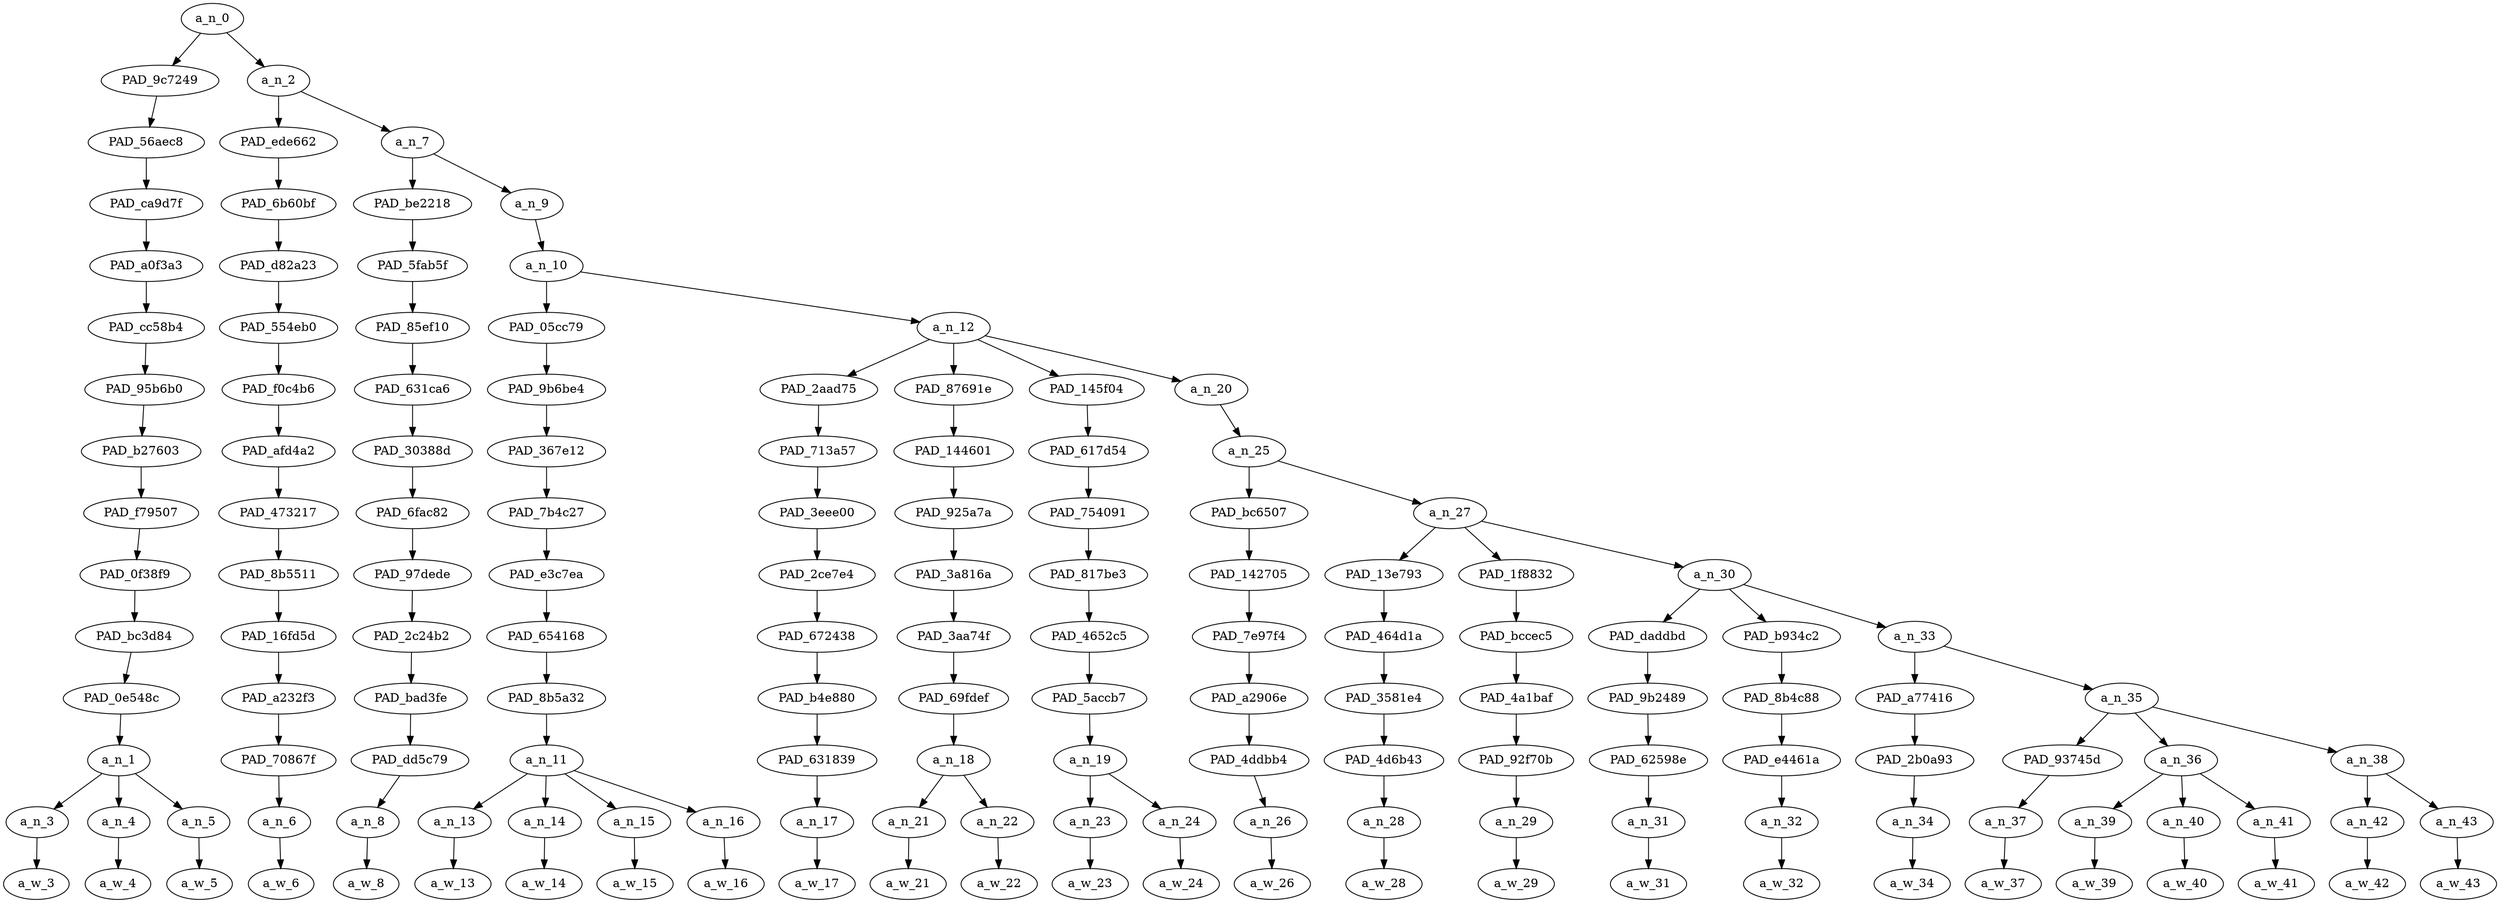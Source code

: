 strict digraph "" {
	a_n_0	[div_dir=1,
		index=0,
		level=14,
		pos="2.894892939814815,14!",
		text_span="[0, 1, 2, 3, 4, 5, 6, 7, 8, 9, 10, 11, 12, 13, 14, 15, 16, 17, 18, 19, 20, 21, 22, 23, 24, 25]",
		value=1.00000001];
	PAD_9c7249	[div_dir=1,
		index=0,
		level=13,
		pos="1.0,13!",
		text_span="[0, 1, 2]",
		value=0.13379595];
	a_n_0 -> PAD_9c7249;
	a_n_2	[div_dir=1,
		index=1,
		level=13,
		pos="4.78978587962963,13!",
		text_span="[3, 4, 5, 6, 7, 8, 9, 10, 11, 12, 13, 14, 15, 16, 17, 18, 19, 20, 21, 22, 23, 24, 25]",
		value=0.86538414];
	a_n_0 -> a_n_2;
	PAD_56aec8	[div_dir=1,
		index=0,
		level=12,
		pos="1.0,12!",
		text_span="[0, 1, 2]",
		value=0.13379595];
	PAD_9c7249 -> PAD_56aec8;
	PAD_ca9d7f	[div_dir=1,
		index=0,
		level=11,
		pos="1.0,11!",
		text_span="[0, 1, 2]",
		value=0.13379595];
	PAD_56aec8 -> PAD_ca9d7f;
	PAD_a0f3a3	[div_dir=1,
		index=0,
		level=10,
		pos="1.0,10!",
		text_span="[0, 1, 2]",
		value=0.13379595];
	PAD_ca9d7f -> PAD_a0f3a3;
	PAD_cc58b4	[div_dir=1,
		index=0,
		level=9,
		pos="1.0,9!",
		text_span="[0, 1, 2]",
		value=0.13379595];
	PAD_a0f3a3 -> PAD_cc58b4;
	PAD_95b6b0	[div_dir=1,
		index=0,
		level=8,
		pos="1.0,8!",
		text_span="[0, 1, 2]",
		value=0.13379595];
	PAD_cc58b4 -> PAD_95b6b0;
	PAD_b27603	[div_dir=1,
		index=0,
		level=7,
		pos="1.0,7!",
		text_span="[0, 1, 2]",
		value=0.13379595];
	PAD_95b6b0 -> PAD_b27603;
	PAD_f79507	[div_dir=1,
		index=0,
		level=6,
		pos="1.0,6!",
		text_span="[0, 1, 2]",
		value=0.13379595];
	PAD_b27603 -> PAD_f79507;
	PAD_0f38f9	[div_dir=1,
		index=0,
		level=5,
		pos="1.0,5!",
		text_span="[0, 1, 2]",
		value=0.13379595];
	PAD_f79507 -> PAD_0f38f9;
	PAD_bc3d84	[div_dir=1,
		index=0,
		level=4,
		pos="1.0,4!",
		text_span="[0, 1, 2]",
		value=0.13379595];
	PAD_0f38f9 -> PAD_bc3d84;
	PAD_0e548c	[div_dir=1,
		index=0,
		level=3,
		pos="1.0,3!",
		text_span="[0, 1, 2]",
		value=0.13379595];
	PAD_bc3d84 -> PAD_0e548c;
	a_n_1	[div_dir=1,
		index=0,
		level=2,
		pos="1.0,2!",
		text_span="[0, 1, 2]",
		value=0.13379595];
	PAD_0e548c -> a_n_1;
	a_n_3	[div_dir=1,
		index=0,
		level=1,
		pos="0.0,1!",
		text_span="[0]",
		value=0.02942386];
	a_n_1 -> a_n_3;
	a_n_4	[div_dir=1,
		index=1,
		level=1,
		pos="1.0,1!",
		text_span="[1]",
		value=0.06746354];
	a_n_1 -> a_n_4;
	a_n_5	[div_dir=1,
		index=2,
		level=1,
		pos="2.0,1!",
		text_span="[2]",
		value=0.03665301];
	a_n_1 -> a_n_5;
	a_w_3	[div_dir=0,
		index=0,
		level=0,
		pos="0,0!",
		text_span="[0]",
		value=only];
	a_n_3 -> a_w_3;
	a_w_4	[div_dir=0,
		index=1,
		level=0,
		pos="1,0!",
		text_span="[1]",
		value=boer];
	a_n_4 -> a_w_4;
	a_w_5	[div_dir=0,
		index=2,
		level=0,
		pos="2,0!",
		text_span="[2]",
		value=farmers];
	a_n_5 -> a_w_5;
	PAD_ede662	[div_dir=1,
		index=1,
		level=12,
		pos="3.0,12!",
		text_span="[3]",
		value=0.02694982];
	a_n_2 -> PAD_ede662;
	a_n_7	[div_dir=1,
		index=2,
		level=12,
		pos="6.5795717592592595,12!",
		text_span="[4, 5, 6, 7, 8, 9, 10, 11, 12, 13, 14, 15, 16, 17, 18, 19, 20, 21, 22, 23, 24, 25]",
		value=0.83765518];
	a_n_2 -> a_n_7;
	PAD_6b60bf	[div_dir=1,
		index=1,
		level=11,
		pos="3.0,11!",
		text_span="[3]",
		value=0.02694982];
	PAD_ede662 -> PAD_6b60bf;
	PAD_d82a23	[div_dir=1,
		index=1,
		level=10,
		pos="3.0,10!",
		text_span="[3]",
		value=0.02694982];
	PAD_6b60bf -> PAD_d82a23;
	PAD_554eb0	[div_dir=1,
		index=1,
		level=9,
		pos="3.0,9!",
		text_span="[3]",
		value=0.02694982];
	PAD_d82a23 -> PAD_554eb0;
	PAD_f0c4b6	[div_dir=1,
		index=1,
		level=8,
		pos="3.0,8!",
		text_span="[3]",
		value=0.02694982];
	PAD_554eb0 -> PAD_f0c4b6;
	PAD_afd4a2	[div_dir=1,
		index=1,
		level=7,
		pos="3.0,7!",
		text_span="[3]",
		value=0.02694982];
	PAD_f0c4b6 -> PAD_afd4a2;
	PAD_473217	[div_dir=1,
		index=1,
		level=6,
		pos="3.0,6!",
		text_span="[3]",
		value=0.02694982];
	PAD_afd4a2 -> PAD_473217;
	PAD_8b5511	[div_dir=1,
		index=1,
		level=5,
		pos="3.0,5!",
		text_span="[3]",
		value=0.02694982];
	PAD_473217 -> PAD_8b5511;
	PAD_16fd5d	[div_dir=1,
		index=1,
		level=4,
		pos="3.0,4!",
		text_span="[3]",
		value=0.02694982];
	PAD_8b5511 -> PAD_16fd5d;
	PAD_a232f3	[div_dir=1,
		index=1,
		level=3,
		pos="3.0,3!",
		text_span="[3]",
		value=0.02694982];
	PAD_16fd5d -> PAD_a232f3;
	PAD_70867f	[div_dir=1,
		index=1,
		level=2,
		pos="3.0,2!",
		text_span="[3]",
		value=0.02694982];
	PAD_a232f3 -> PAD_70867f;
	a_n_6	[div_dir=1,
		index=3,
		level=1,
		pos="3.0,1!",
		text_span="[3]",
		value=0.02694982];
	PAD_70867f -> a_n_6;
	a_w_6	[div_dir=0,
		index=3,
		level=0,
		pos="3,0!",
		text_span="[3]",
		value=are];
	a_n_6 -> a_w_6;
	PAD_be2218	[div_dir=1,
		index=2,
		level=11,
		pos="4.0,11!",
		text_span="[4]",
		value=0.03116744];
	a_n_7 -> PAD_be2218;
	a_n_9	[div_dir=1,
		index=3,
		level=11,
		pos="9.159143518518519,11!",
		text_span="[5, 6, 7, 8, 9, 10, 11, 12, 13, 14, 15, 16, 17, 18, 19, 20, 21, 22, 23, 24, 25]",
		value=0.80571782];
	a_n_7 -> a_n_9;
	PAD_5fab5f	[div_dir=1,
		index=2,
		level=10,
		pos="4.0,10!",
		text_span="[4]",
		value=0.03116744];
	PAD_be2218 -> PAD_5fab5f;
	PAD_85ef10	[div_dir=1,
		index=2,
		level=9,
		pos="4.0,9!",
		text_span="[4]",
		value=0.03116744];
	PAD_5fab5f -> PAD_85ef10;
	PAD_631ca6	[div_dir=1,
		index=2,
		level=8,
		pos="4.0,8!",
		text_span="[4]",
		value=0.03116744];
	PAD_85ef10 -> PAD_631ca6;
	PAD_30388d	[div_dir=1,
		index=2,
		level=7,
		pos="4.0,7!",
		text_span="[4]",
		value=0.03116744];
	PAD_631ca6 -> PAD_30388d;
	PAD_6fac82	[div_dir=1,
		index=2,
		level=6,
		pos="4.0,6!",
		text_span="[4]",
		value=0.03116744];
	PAD_30388d -> PAD_6fac82;
	PAD_97dede	[div_dir=1,
		index=2,
		level=5,
		pos="4.0,5!",
		text_span="[4]",
		value=0.03116744];
	PAD_6fac82 -> PAD_97dede;
	PAD_2c24b2	[div_dir=1,
		index=2,
		level=4,
		pos="4.0,4!",
		text_span="[4]",
		value=0.03116744];
	PAD_97dede -> PAD_2c24b2;
	PAD_bad3fe	[div_dir=1,
		index=2,
		level=3,
		pos="4.0,3!",
		text_span="[4]",
		value=0.03116744];
	PAD_2c24b2 -> PAD_bad3fe;
	PAD_dd5c79	[div_dir=1,
		index=2,
		level=2,
		pos="4.0,2!",
		text_span="[4]",
		value=0.03116744];
	PAD_bad3fe -> PAD_dd5c79;
	a_n_8	[div_dir=1,
		index=4,
		level=1,
		pos="4.0,1!",
		text_span="[4]",
		value=0.03116744];
	PAD_dd5c79 -> a_n_8;
	a_w_8	[div_dir=0,
		index=4,
		level=0,
		pos="4,0!",
		text_span="[4]",
		value=welcome];
	a_n_8 -> a_w_8;
	a_n_10	[div_dir=1,
		index=3,
		level=10,
		pos="9.159143518518519,10!",
		text_span="[5, 6, 7, 8, 9, 10, 11, 12, 13, 14, 15, 16, 17, 18, 19, 20, 21, 22, 23, 24, 25]",
		value=0.80493059];
	a_n_9 -> a_n_10;
	PAD_05cc79	[div_dir=1,
		index=3,
		level=9,
		pos="6.5,9!",
		text_span="[5, 6, 7, 8]",
		value=0.12698869];
	a_n_10 -> PAD_05cc79;
	a_n_12	[div_dir=1,
		index=4,
		level=9,
		pos="11.818287037037036,9!",
		text_span="[9, 10, 11, 12, 13, 14, 15, 16, 17, 18, 19, 20, 21, 22, 23, 24, 25]",
		value=0.67715467];
	a_n_10 -> a_n_12;
	PAD_9b6be4	[div_dir=1,
		index=3,
		level=8,
		pos="6.5,8!",
		text_span="[5, 6, 7, 8]",
		value=0.12698869];
	PAD_05cc79 -> PAD_9b6be4;
	PAD_367e12	[div_dir=1,
		index=3,
		level=7,
		pos="6.5,7!",
		text_span="[5, 6, 7, 8]",
		value=0.12698869];
	PAD_9b6be4 -> PAD_367e12;
	PAD_7b4c27	[div_dir=1,
		index=3,
		level=6,
		pos="6.5,6!",
		text_span="[5, 6, 7, 8]",
		value=0.12698869];
	PAD_367e12 -> PAD_7b4c27;
	PAD_e3c7ea	[div_dir=1,
		index=3,
		level=5,
		pos="6.5,5!",
		text_span="[5, 6, 7, 8]",
		value=0.12698869];
	PAD_7b4c27 -> PAD_e3c7ea;
	PAD_654168	[div_dir=1,
		index=3,
		level=4,
		pos="6.5,4!",
		text_span="[5, 6, 7, 8]",
		value=0.12698869];
	PAD_e3c7ea -> PAD_654168;
	PAD_8b5a32	[div_dir=1,
		index=3,
		level=3,
		pos="6.5,3!",
		text_span="[5, 6, 7, 8]",
		value=0.12698869];
	PAD_654168 -> PAD_8b5a32;
	a_n_11	[div_dir=1,
		index=3,
		level=2,
		pos="6.5,2!",
		text_span="[5, 6, 7, 8]",
		value=0.12698869];
	PAD_8b5a32 -> a_n_11;
	a_n_13	[div_dir=1,
		index=5,
		level=1,
		pos="5.0,1!",
		text_span="[5]",
		value=0.02433710];
	a_n_11 -> a_n_13;
	a_n_14	[div_dir=1,
		index=6,
		level=1,
		pos="6.0,1!",
		text_span="[6]",
		value=0.03522278];
	a_n_11 -> a_n_14;
	a_n_15	[div_dir=1,
		index=7,
		level=1,
		pos="7.0,1!",
		text_span="[7]",
		value=0.03655524];
	a_n_11 -> a_n_15;
	a_n_16	[div_dir=1,
		index=8,
		level=1,
		pos="8.0,1!",
		text_span="[8]",
		value=0.03054048];
	a_n_11 -> a_n_16;
	a_w_13	[div_dir=0,
		index=5,
		level=0,
		pos="5,0!",
		text_span="[5]",
		value=the];
	a_n_13 -> a_w_13;
	a_w_14	[div_dir=0,
		index=6,
		level=0,
		pos="6,0!",
		text_span="[6]",
		value=suburban];
	a_n_14 -> a_w_14;
	a_w_15	[div_dir=0,
		index=7,
		level=0,
		pos="7,0!",
		text_span="[7]",
		value=white];
	a_n_15 -> a_w_15;
	a_w_16	[div_dir=0,
		index=8,
		level=0,
		pos="8,0!",
		text_span="[8]",
		value=population];
	a_n_16 -> a_w_16;
	PAD_2aad75	[div_dir=1,
		index=4,
		level=8,
		pos="9.0,8!",
		text_span="[9]",
		value=0.02564162];
	a_n_12 -> PAD_2aad75;
	PAD_87691e	[div_dir=1,
		index=5,
		level=8,
		pos="10.5,8!",
		text_span="[10, 11]",
		value=0.05581375];
	a_n_12 -> PAD_87691e;
	PAD_145f04	[div_dir=1,
		index=6,
		level=8,
		pos="12.5,8!",
		text_span="[12, 13]",
		value=0.04590706];
	a_n_12 -> PAD_145f04;
	a_n_20	[div_dir=1,
		index=7,
		level=8,
		pos="15.273148148148147,8!",
		text_span="[14, 15, 16, 17, 18, 19, 20, 21, 22, 23, 24, 25]",
		value=0.54907886];
	a_n_12 -> a_n_20;
	PAD_713a57	[div_dir=1,
		index=4,
		level=7,
		pos="9.0,7!",
		text_span="[9]",
		value=0.02564162];
	PAD_2aad75 -> PAD_713a57;
	PAD_3eee00	[div_dir=1,
		index=4,
		level=6,
		pos="9.0,6!",
		text_span="[9]",
		value=0.02564162];
	PAD_713a57 -> PAD_3eee00;
	PAD_2ce7e4	[div_dir=1,
		index=4,
		level=5,
		pos="9.0,5!",
		text_span="[9]",
		value=0.02564162];
	PAD_3eee00 -> PAD_2ce7e4;
	PAD_672438	[div_dir=1,
		index=4,
		level=4,
		pos="9.0,4!",
		text_span="[9]",
		value=0.02564162];
	PAD_2ce7e4 -> PAD_672438;
	PAD_b4e880	[div_dir=1,
		index=4,
		level=3,
		pos="9.0,3!",
		text_span="[9]",
		value=0.02564162];
	PAD_672438 -> PAD_b4e880;
	PAD_631839	[div_dir=1,
		index=4,
		level=2,
		pos="9.0,2!",
		text_span="[9]",
		value=0.02564162];
	PAD_b4e880 -> PAD_631839;
	a_n_17	[div_dir=1,
		index=9,
		level=1,
		pos="9.0,1!",
		text_span="[9]",
		value=0.02564162];
	PAD_631839 -> a_n_17;
	a_w_17	[div_dir=0,
		index=9,
		level=0,
		pos="9,0!",
		text_span="[9]",
		value=initiated];
	a_n_17 -> a_w_17;
	PAD_144601	[div_dir=1,
		index=5,
		level=7,
		pos="10.5,7!",
		text_span="[10, 11]",
		value=0.05581375];
	PAD_87691e -> PAD_144601;
	PAD_925a7a	[div_dir=1,
		index=5,
		level=6,
		pos="10.5,6!",
		text_span="[10, 11]",
		value=0.05581375];
	PAD_144601 -> PAD_925a7a;
	PAD_3a816a	[div_dir=1,
		index=5,
		level=5,
		pos="10.5,5!",
		text_span="[10, 11]",
		value=0.05581375];
	PAD_925a7a -> PAD_3a816a;
	PAD_3aa74f	[div_dir=1,
		index=5,
		level=4,
		pos="10.5,4!",
		text_span="[10, 11]",
		value=0.05581375];
	PAD_3a816a -> PAD_3aa74f;
	PAD_69fdef	[div_dir=1,
		index=5,
		level=3,
		pos="10.5,3!",
		text_span="[10, 11]",
		value=0.05581375];
	PAD_3aa74f -> PAD_69fdef;
	a_n_18	[div_dir=1,
		index=5,
		level=2,
		pos="10.5,2!",
		text_span="[10, 11]",
		value=0.05581375];
	PAD_69fdef -> a_n_18;
	a_n_21	[div_dir=-1,
		index=10,
		level=1,
		pos="10.0,1!",
		text_span="[10]",
		value=0.02037782];
	a_n_18 -> a_n_21;
	a_n_22	[div_dir=1,
		index=11,
		level=1,
		pos="11.0,1!",
		text_span="[11]",
		value=0.03529061];
	a_n_18 -> a_n_22;
	a_w_21	[div_dir=0,
		index=10,
		level=0,
		pos="10,0!",
		text_span="[10]",
		value=this];
	a_n_21 -> a_w_21;
	a_w_22	[div_dir=0,
		index=11,
		level=0,
		pos="11,0!",
		text_span="[11]",
		value=holocaust];
	a_n_22 -> a_w_22;
	PAD_617d54	[div_dir=1,
		index=6,
		level=7,
		pos="12.5,7!",
		text_span="[12, 13]",
		value=0.04590706];
	PAD_145f04 -> PAD_617d54;
	PAD_754091	[div_dir=1,
		index=6,
		level=6,
		pos="12.5,6!",
		text_span="[12, 13]",
		value=0.04590706];
	PAD_617d54 -> PAD_754091;
	PAD_817be3	[div_dir=1,
		index=6,
		level=5,
		pos="12.5,5!",
		text_span="[12, 13]",
		value=0.04590706];
	PAD_754091 -> PAD_817be3;
	PAD_4652c5	[div_dir=1,
		index=6,
		level=4,
		pos="12.5,4!",
		text_span="[12, 13]",
		value=0.04590706];
	PAD_817be3 -> PAD_4652c5;
	PAD_5accb7	[div_dir=1,
		index=6,
		level=3,
		pos="12.5,3!",
		text_span="[12, 13]",
		value=0.04590706];
	PAD_4652c5 -> PAD_5accb7;
	a_n_19	[div_dir=1,
		index=6,
		level=2,
		pos="12.5,2!",
		text_span="[12, 13]",
		value=0.04590706];
	PAD_5accb7 -> a_n_19;
	a_n_23	[div_dir=1,
		index=12,
		level=1,
		pos="12.0,1!",
		text_span="[12]",
		value=0.02119208];
	a_n_19 -> a_n_23;
	a_n_24	[div_dir=1,
		index=13,
		level=1,
		pos="13.0,1!",
		text_span="[13]",
		value=0.02450771];
	a_n_19 -> a_n_24;
	a_w_23	[div_dir=0,
		index=12,
		level=0,
		pos="12,0!",
		text_span="[12]",
		value=on];
	a_n_23 -> a_w_23;
	a_w_24	[div_dir=0,
		index=13,
		level=0,
		pos="13,0!",
		text_span="[13]",
		value=themselves];
	a_n_24 -> a_w_24;
	a_n_25	[div_dir=1,
		index=7,
		level=7,
		pos="15.273148148148147,7!",
		text_span="[14, 15, 16, 17, 18, 19, 20, 21, 22, 23, 24, 25]",
		value=0.54840460];
	a_n_20 -> a_n_25;
	PAD_bc6507	[div_dir=1,
		index=7,
		level=6,
		pos="14.0,6!",
		text_span="[14]",
		value=0.02109207];
	a_n_25 -> PAD_bc6507;
	a_n_27	[div_dir=1,
		index=8,
		level=6,
		pos="16.546296296296294,6!",
		text_span="[15, 16, 17, 18, 19, 20, 21, 22, 23, 24, 25]",
		value=0.52663827];
	a_n_25 -> a_n_27;
	PAD_142705	[div_dir=1,
		index=7,
		level=5,
		pos="14.0,5!",
		text_span="[14]",
		value=0.02109207];
	PAD_bc6507 -> PAD_142705;
	PAD_7e97f4	[div_dir=1,
		index=7,
		level=4,
		pos="14.0,4!",
		text_span="[14]",
		value=0.02109207];
	PAD_142705 -> PAD_7e97f4;
	PAD_a2906e	[div_dir=1,
		index=7,
		level=3,
		pos="14.0,3!",
		text_span="[14]",
		value=0.02109207];
	PAD_7e97f4 -> PAD_a2906e;
	PAD_4ddbb4	[div_dir=1,
		index=7,
		level=2,
		pos="14.0,2!",
		text_span="[14]",
		value=0.02109207];
	PAD_a2906e -> PAD_4ddbb4;
	a_n_26	[div_dir=1,
		index=14,
		level=1,
		pos="14.0,1!",
		text_span="[14]",
		value=0.02109207];
	PAD_4ddbb4 -> a_n_26;
	a_w_26	[div_dir=0,
		index=14,
		level=0,
		pos="14,0!",
		text_span="[14]",
		value=they];
	a_n_26 -> a_w_26;
	PAD_13e793	[div_dir=1,
		index=8,
		level=5,
		pos="15.0,5!",
		text_span="[15]",
		value=0.02107304];
	a_n_27 -> PAD_13e793;
	PAD_1f8832	[div_dir=1,
		index=9,
		level=5,
		pos="16.0,5!",
		text_span="[16]",
		value=0.02071771];
	a_n_27 -> PAD_1f8832;
	a_n_30	[div_dir=1,
		index=10,
		level=5,
		pos="18.63888888888889,5!",
		text_span="[17, 18, 19, 20, 21, 22, 23, 24, 25]",
		value=0.48418131];
	a_n_27 -> a_n_30;
	PAD_464d1a	[div_dir=1,
		index=8,
		level=4,
		pos="15.0,4!",
		text_span="[15]",
		value=0.02107304];
	PAD_13e793 -> PAD_464d1a;
	PAD_3581e4	[div_dir=1,
		index=8,
		level=3,
		pos="15.0,3!",
		text_span="[15]",
		value=0.02107304];
	PAD_464d1a -> PAD_3581e4;
	PAD_4d6b43	[div_dir=1,
		index=8,
		level=2,
		pos="15.0,2!",
		text_span="[15]",
		value=0.02107304];
	PAD_3581e4 -> PAD_4d6b43;
	a_n_28	[div_dir=1,
		index=15,
		level=1,
		pos="15.0,1!",
		text_span="[15]",
		value=0.02107304];
	PAD_4d6b43 -> a_n_28;
	a_w_28	[div_dir=0,
		index=15,
		level=0,
		pos="15,0!",
		text_span="[15]",
		value=would];
	a_n_28 -> a_w_28;
	PAD_bccec5	[div_dir=1,
		index=9,
		level=4,
		pos="16.0,4!",
		text_span="[16]",
		value=0.02071771];
	PAD_1f8832 -> PAD_bccec5;
	PAD_4a1baf	[div_dir=1,
		index=9,
		level=3,
		pos="16.0,3!",
		text_span="[16]",
		value=0.02071771];
	PAD_bccec5 -> PAD_4a1baf;
	PAD_92f70b	[div_dir=1,
		index=9,
		level=2,
		pos="16.0,2!",
		text_span="[16]",
		value=0.02071771];
	PAD_4a1baf -> PAD_92f70b;
	a_n_29	[div_dir=1,
		index=16,
		level=1,
		pos="16.0,1!",
		text_span="[16]",
		value=0.02071771];
	PAD_92f70b -> a_n_29;
	a_w_29	[div_dir=0,
		index=16,
		level=0,
		pos="16,0!",
		text_span="[16]",
		value=only1];
	a_n_29 -> a_w_29;
	PAD_daddbd	[div_dir=1,
		index=10,
		level=4,
		pos="17.0,4!",
		text_span="[17]",
		value=0.02149880];
	a_n_30 -> PAD_daddbd;
	PAD_b934c2	[div_dir=1,
		index=11,
		level=4,
		pos="18.0,4!",
		text_span="[18]",
		value=0.02377694];
	a_n_30 -> PAD_b934c2;
	a_n_33	[div_dir=1,
		index=12,
		level=4,
		pos="20.916666666666664,4!",
		text_span="[19, 20, 21, 22, 23, 24, 25]",
		value=0.43822610];
	a_n_30 -> a_n_33;
	PAD_9b2489	[div_dir=1,
		index=10,
		level=3,
		pos="17.0,3!",
		text_span="[17]",
		value=0.02149880];
	PAD_daddbd -> PAD_9b2489;
	PAD_62598e	[div_dir=1,
		index=10,
		level=2,
		pos="17.0,2!",
		text_span="[17]",
		value=0.02149880];
	PAD_9b2489 -> PAD_62598e;
	a_n_31	[div_dir=1,
		index=17,
		level=1,
		pos="17.0,1!",
		text_span="[17]",
		value=0.02149880];
	PAD_62598e -> a_n_31;
	a_w_31	[div_dir=0,
		index=17,
		level=0,
		pos="17,0!",
		text_span="[17]",
		value=come];
	a_n_31 -> a_w_31;
	PAD_8b4c88	[div_dir=1,
		index=11,
		level=3,
		pos="18.0,3!",
		text_span="[18]",
		value=0.02377694];
	PAD_b934c2 -> PAD_8b4c88;
	PAD_e4461a	[div_dir=1,
		index=11,
		level=2,
		pos="18.0,2!",
		text_span="[18]",
		value=0.02377694];
	PAD_8b4c88 -> PAD_e4461a;
	a_n_32	[div_dir=1,
		index=18,
		level=1,
		pos="18.0,1!",
		text_span="[18]",
		value=0.02377694];
	PAD_e4461a -> a_n_32;
	a_w_32	[div_dir=0,
		index=18,
		level=0,
		pos="18,0!",
		text_span="[18]",
		value=here];
	a_n_32 -> a_w_32;
	PAD_a77416	[div_dir=1,
		index=12,
		level=3,
		pos="19.0,3!",
		text_span="[19]",
		value=0.02487293];
	a_n_33 -> PAD_a77416;
	a_n_35	[div_dir=1,
		index=13,
		level=3,
		pos="22.833333333333332,3!",
		text_span="[20, 21, 22, 23, 24, 25]",
		value=0.41266314];
	a_n_33 -> a_n_35;
	PAD_2b0a93	[div_dir=1,
		index=12,
		level=2,
		pos="19.0,2!",
		text_span="[19]",
		value=0.02487293];
	PAD_a77416 -> PAD_2b0a93;
	a_n_34	[div_dir=1,
		index=19,
		level=1,
		pos="19.0,1!",
		text_span="[19]",
		value=0.02487293];
	PAD_2b0a93 -> a_n_34;
	a_w_34	[div_dir=0,
		index=19,
		level=0,
		pos="19,0!",
		text_span="[19]",
		value=for];
	a_n_34 -> a_w_34;
	PAD_93745d	[div_dir=1,
		index=14,
		level=2,
		pos="23.0,2!",
		text_span="[23]",
		value=0.03559033];
	a_n_35 -> PAD_93745d;
	a_n_36	[div_dir=-1,
		index=13,
		level=2,
		pos="21.0,2!",
		text_span="[20, 21, 22]",
		value=0.11069317];
	a_n_35 -> a_n_36;
	a_n_38	[div_dir=1,
		index=15,
		level=2,
		pos="24.5,2!",
		text_span="[24, 25]",
		value=0.26570267];
	a_n_35 -> a_n_38;
	a_n_37	[div_dir=1,
		index=23,
		level=1,
		pos="23.0,1!",
		text_span="[23]",
		value=0.03559033];
	PAD_93745d -> a_n_37;
	a_w_37	[div_dir=0,
		index=23,
		level=0,
		pos="23,0!",
		text_span="[23]",
		value=and];
	a_n_37 -> a_w_37;
	a_n_39	[div_dir=1,
		index=20,
		level=1,
		pos="20.0,1!",
		text_span="[20]",
		value=0.02581189];
	a_n_36 -> a_n_39;
	a_n_40	[div_dir=-1,
		index=21,
		level=1,
		pos="21.0,1!",
		text_span="[21]",
		value=0.03344904];
	a_n_36 -> a_n_40;
	a_n_41	[div_dir=-1,
		index=22,
		level=1,
		pos="22.0,1!",
		text_span="[22]",
		value=0.05135812];
	a_n_36 -> a_n_41;
	a_w_39	[div_dir=0,
		index=20,
		level=0,
		pos="20,0!",
		text_span="[20]",
		value=the1];
	a_n_39 -> a_w_39;
	a_w_40	[div_dir=0,
		index=21,
		level=0,
		pos="21,0!",
		text_span="[21]",
		value=rainbow];
	a_n_40 -> a_w_40;
	a_w_41	[div_dir=0,
		index=22,
		level=0,
		pos="22,0!",
		text_span="[22]",
		value=flags];
	a_n_41 -> a_w_41;
	a_n_42	[div_dir=1,
		index=24,
		level=1,
		pos="24.0,1!",
		text_span="[24]",
		value=0.06495412];
	a_n_38 -> a_n_42;
	a_n_43	[div_dir=1,
		index=25,
		level=1,
		pos="25.0,1!",
		text_span="[25]",
		value=0.19975302];
	a_n_38 -> a_n_43;
	a_w_42	[div_dir=0,
		index=24,
		level=0,
		pos="24,0!",
		text_span="[24]",
		value=abundant];
	a_n_42 -> a_w_42;
	a_w_43	[div_dir=0,
		index=25,
		level=0,
		pos="25,0!",
		text_span="[25]",
		value=niggerdick];
	a_n_43 -> a_w_43;
}
